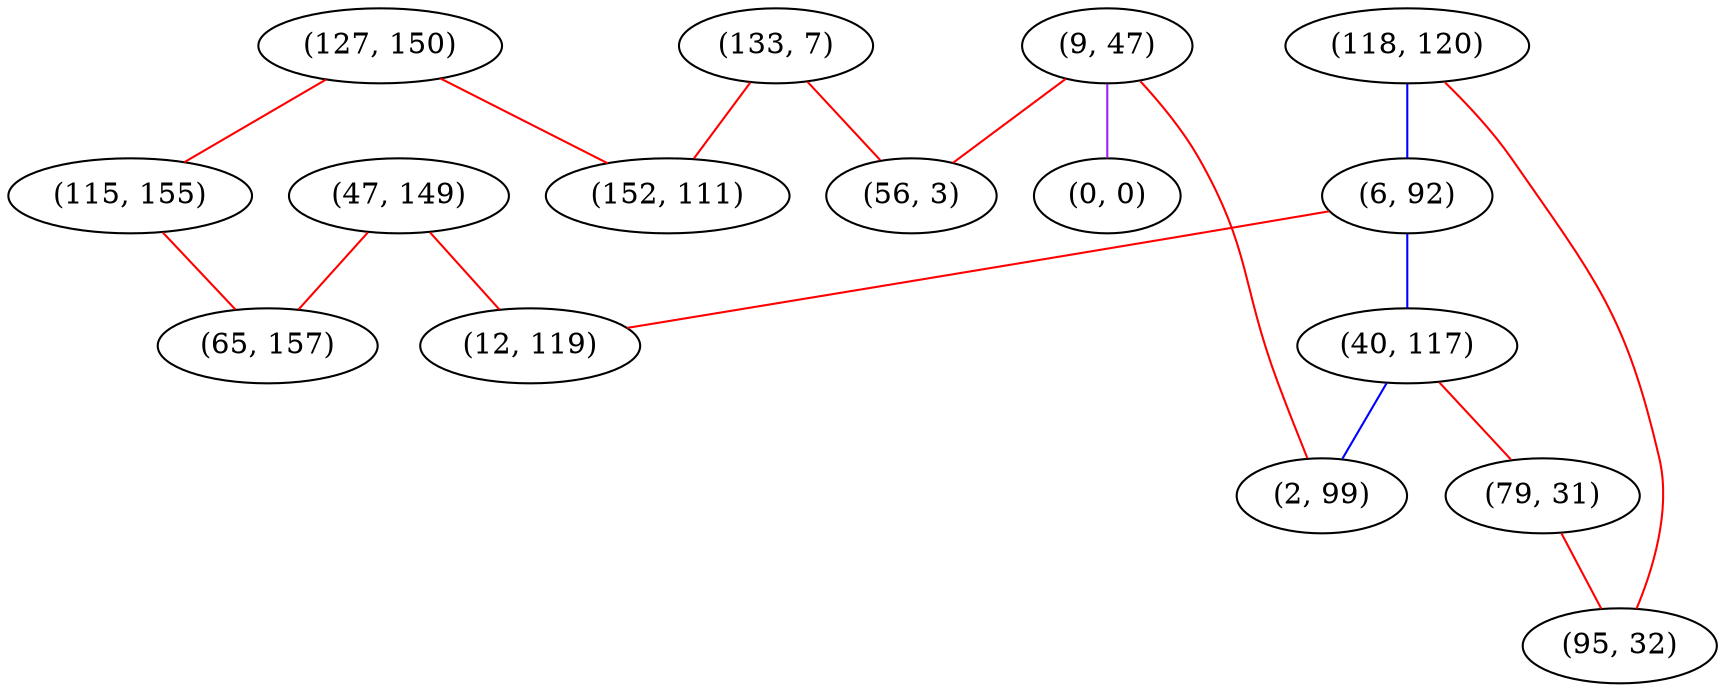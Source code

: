 graph "" {
"(47, 149)";
"(118, 120)";
"(9, 47)";
"(6, 92)";
"(133, 7)";
"(40, 117)";
"(127, 150)";
"(152, 111)";
"(115, 155)";
"(79, 31)";
"(56, 3)";
"(0, 0)";
"(2, 99)";
"(65, 157)";
"(12, 119)";
"(95, 32)";
"(47, 149)" -- "(65, 157)"  [color=red, key=0, weight=1];
"(47, 149)" -- "(12, 119)"  [color=red, key=0, weight=1];
"(118, 120)" -- "(6, 92)"  [color=blue, key=0, weight=3];
"(118, 120)" -- "(95, 32)"  [color=red, key=0, weight=1];
"(9, 47)" -- "(56, 3)"  [color=red, key=0, weight=1];
"(9, 47)" -- "(0, 0)"  [color=purple, key=0, weight=4];
"(9, 47)" -- "(2, 99)"  [color=red, key=0, weight=1];
"(6, 92)" -- "(12, 119)"  [color=red, key=0, weight=1];
"(6, 92)" -- "(40, 117)"  [color=blue, key=0, weight=3];
"(133, 7)" -- "(56, 3)"  [color=red, key=0, weight=1];
"(133, 7)" -- "(152, 111)"  [color=red, key=0, weight=1];
"(40, 117)" -- "(2, 99)"  [color=blue, key=0, weight=3];
"(40, 117)" -- "(79, 31)"  [color=red, key=0, weight=1];
"(127, 150)" -- "(115, 155)"  [color=red, key=0, weight=1];
"(127, 150)" -- "(152, 111)"  [color=red, key=0, weight=1];
"(115, 155)" -- "(65, 157)"  [color=red, key=0, weight=1];
"(79, 31)" -- "(95, 32)"  [color=red, key=0, weight=1];
}
